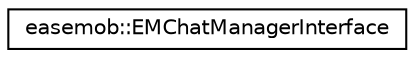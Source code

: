 digraph "Graphical Class Hierarchy"
{
  edge [fontname="Helvetica",fontsize="10",labelfontname="Helvetica",labelfontsize="10"];
  node [fontname="Helvetica",fontsize="10",shape=record];
  rankdir="LR";
  Node1 [label="easemob::EMChatManagerInterface",height=0.2,width=0.4,color="black", fillcolor="white", style="filled",URL="$classeasemob_1_1EMChatManagerInterface.html"];
}
